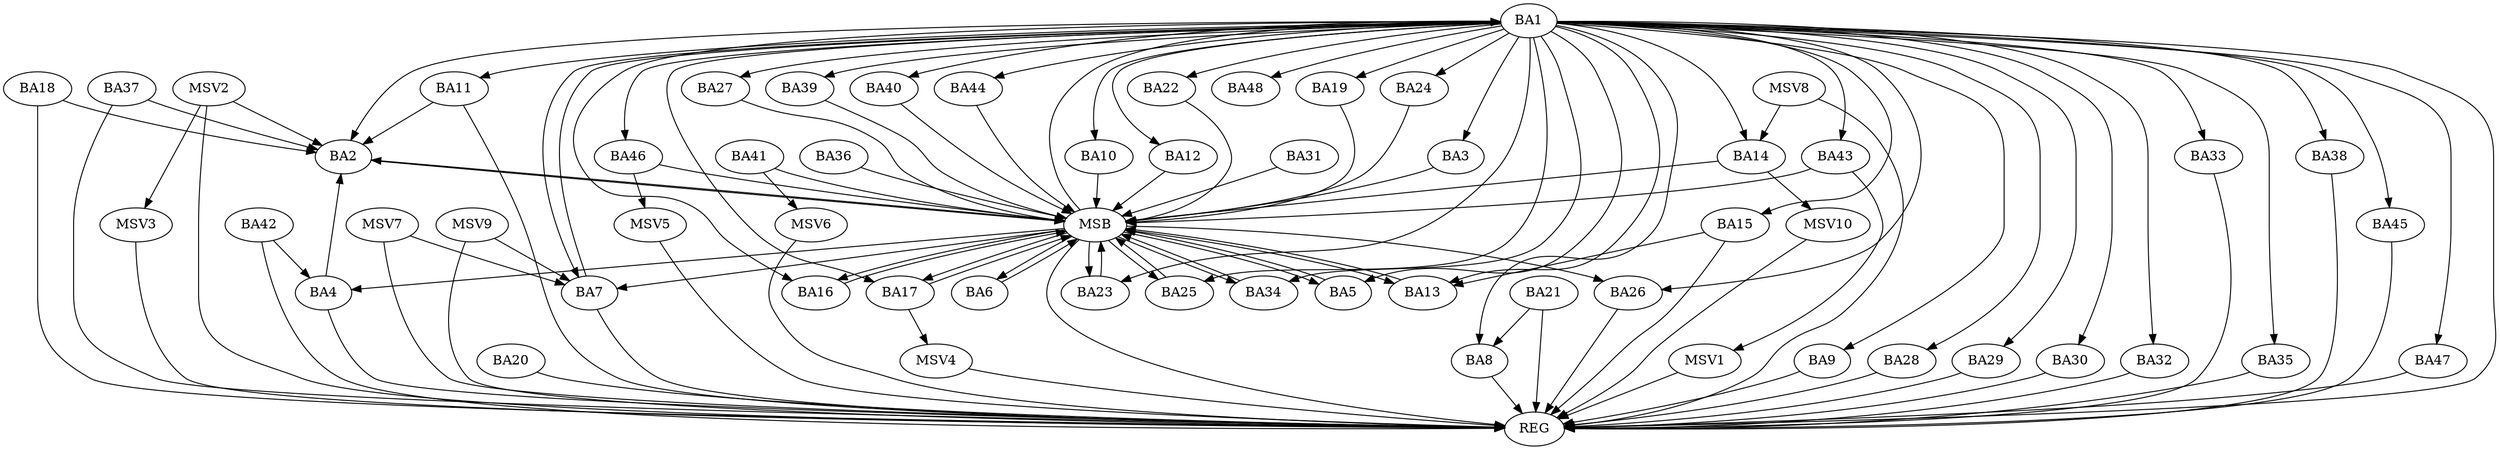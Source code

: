 strict digraph G {
  BA1 [ label="BA1" ];
  BA2 [ label="BA2" ];
  BA3 [ label="BA3" ];
  BA4 [ label="BA4" ];
  BA5 [ label="BA5" ];
  BA6 [ label="BA6" ];
  BA7 [ label="BA7" ];
  BA8 [ label="BA8" ];
  BA9 [ label="BA9" ];
  BA10 [ label="BA10" ];
  BA11 [ label="BA11" ];
  BA12 [ label="BA12" ];
  BA13 [ label="BA13" ];
  BA14 [ label="BA14" ];
  BA15 [ label="BA15" ];
  BA16 [ label="BA16" ];
  BA17 [ label="BA17" ];
  BA18 [ label="BA18" ];
  BA19 [ label="BA19" ];
  BA20 [ label="BA20" ];
  BA21 [ label="BA21" ];
  BA22 [ label="BA22" ];
  BA23 [ label="BA23" ];
  BA24 [ label="BA24" ];
  BA25 [ label="BA25" ];
  BA26 [ label="BA26" ];
  BA27 [ label="BA27" ];
  BA28 [ label="BA28" ];
  BA29 [ label="BA29" ];
  BA30 [ label="BA30" ];
  BA31 [ label="BA31" ];
  BA32 [ label="BA32" ];
  BA33 [ label="BA33" ];
  BA34 [ label="BA34" ];
  BA35 [ label="BA35" ];
  BA36 [ label="BA36" ];
  BA37 [ label="BA37" ];
  BA38 [ label="BA38" ];
  BA39 [ label="BA39" ];
  BA40 [ label="BA40" ];
  BA41 [ label="BA41" ];
  BA42 [ label="BA42" ];
  BA43 [ label="BA43" ];
  BA44 [ label="BA44" ];
  BA45 [ label="BA45" ];
  BA46 [ label="BA46" ];
  BA47 [ label="BA47" ];
  BA48 [ label="BA48" ];
  REG [ label="REG" ];
  MSB [ label="MSB" ];
  MSV1 [ label="MSV1" ];
  MSV2 [ label="MSV2" ];
  MSV3 [ label="MSV3" ];
  MSV4 [ label="MSV4" ];
  MSV5 [ label="MSV5" ];
  MSV6 [ label="MSV6" ];
  MSV7 [ label="MSV7" ];
  MSV8 [ label="MSV8" ];
  MSV9 [ label="MSV9" ];
  MSV10 [ label="MSV10" ];
  BA1 -> BA2;
  BA4 -> BA2;
  BA7 -> BA1;
  BA11 -> BA2;
  BA15 -> BA13;
  BA18 -> BA2;
  BA21 -> BA8;
  BA37 -> BA2;
  BA42 -> BA4;
  BA1 -> REG;
  BA4 -> REG;
  BA7 -> REG;
  BA8 -> REG;
  BA9 -> REG;
  BA11 -> REG;
  BA15 -> REG;
  BA18 -> REG;
  BA20 -> REG;
  BA21 -> REG;
  BA26 -> REG;
  BA28 -> REG;
  BA29 -> REG;
  BA30 -> REG;
  BA32 -> REG;
  BA33 -> REG;
  BA35 -> REG;
  BA37 -> REG;
  BA38 -> REG;
  BA42 -> REG;
  BA45 -> REG;
  BA47 -> REG;
  BA2 -> MSB;
  MSB -> BA1;
  MSB -> REG;
  BA3 -> MSB;
  BA5 -> MSB;
  BA6 -> MSB;
  MSB -> BA2;
  BA10 -> MSB;
  BA12 -> MSB;
  MSB -> BA7;
  BA13 -> MSB;
  MSB -> BA6;
  BA14 -> MSB;
  MSB -> BA13;
  BA16 -> MSB;
  BA17 -> MSB;
  BA19 -> MSB;
  BA22 -> MSB;
  BA23 -> MSB;
  MSB -> BA4;
  BA24 -> MSB;
  BA25 -> MSB;
  MSB -> BA16;
  BA27 -> MSB;
  BA31 -> MSB;
  BA34 -> MSB;
  BA36 -> MSB;
  MSB -> BA5;
  BA39 -> MSB;
  MSB -> BA17;
  BA40 -> MSB;
  MSB -> BA25;
  BA41 -> MSB;
  MSB -> BA26;
  BA43 -> MSB;
  MSB -> BA23;
  BA44 -> MSB;
  BA46 -> MSB;
  MSB -> BA34;
  BA1 -> BA14;
  BA1 -> BA30;
  BA1 -> BA15;
  BA1 -> BA19;
  BA1 -> BA39;
  BA1 -> BA13;
  BA1 -> BA25;
  BA1 -> BA28;
  BA1 -> BA8;
  BA1 -> BA23;
  BA1 -> BA22;
  BA1 -> BA24;
  BA1 -> BA27;
  BA1 -> BA48;
  BA1 -> BA40;
  BA1 -> BA7;
  BA1 -> BA29;
  BA1 -> BA11;
  BA1 -> BA34;
  BA1 -> BA16;
  BA1 -> BA47;
  BA1 -> BA32;
  BA1 -> BA45;
  BA1 -> BA3;
  BA1 -> BA17;
  BA1 -> BA26;
  BA1 -> BA46;
  BA1 -> BA44;
  BA1 -> BA33;
  BA1 -> BA10;
  BA1 -> BA35;
  BA1 -> BA9;
  BA1 -> BA38;
  BA1 -> BA5;
  BA1 -> BA43;
  BA1 -> BA12;
  BA43 -> MSV1;
  MSV1 -> REG;
  MSV2 -> BA2;
  MSV2 -> REG;
  MSV2 -> MSV3;
  MSV3 -> REG;
  BA17 -> MSV4;
  MSV4 -> REG;
  BA46 -> MSV5;
  MSV5 -> REG;
  BA41 -> MSV6;
  MSV6 -> REG;
  MSV7 -> BA7;
  MSV7 -> REG;
  MSV8 -> BA14;
  MSV8 -> REG;
  MSV9 -> BA7;
  MSV9 -> REG;
  BA14 -> MSV10;
  MSV10 -> REG;
}
